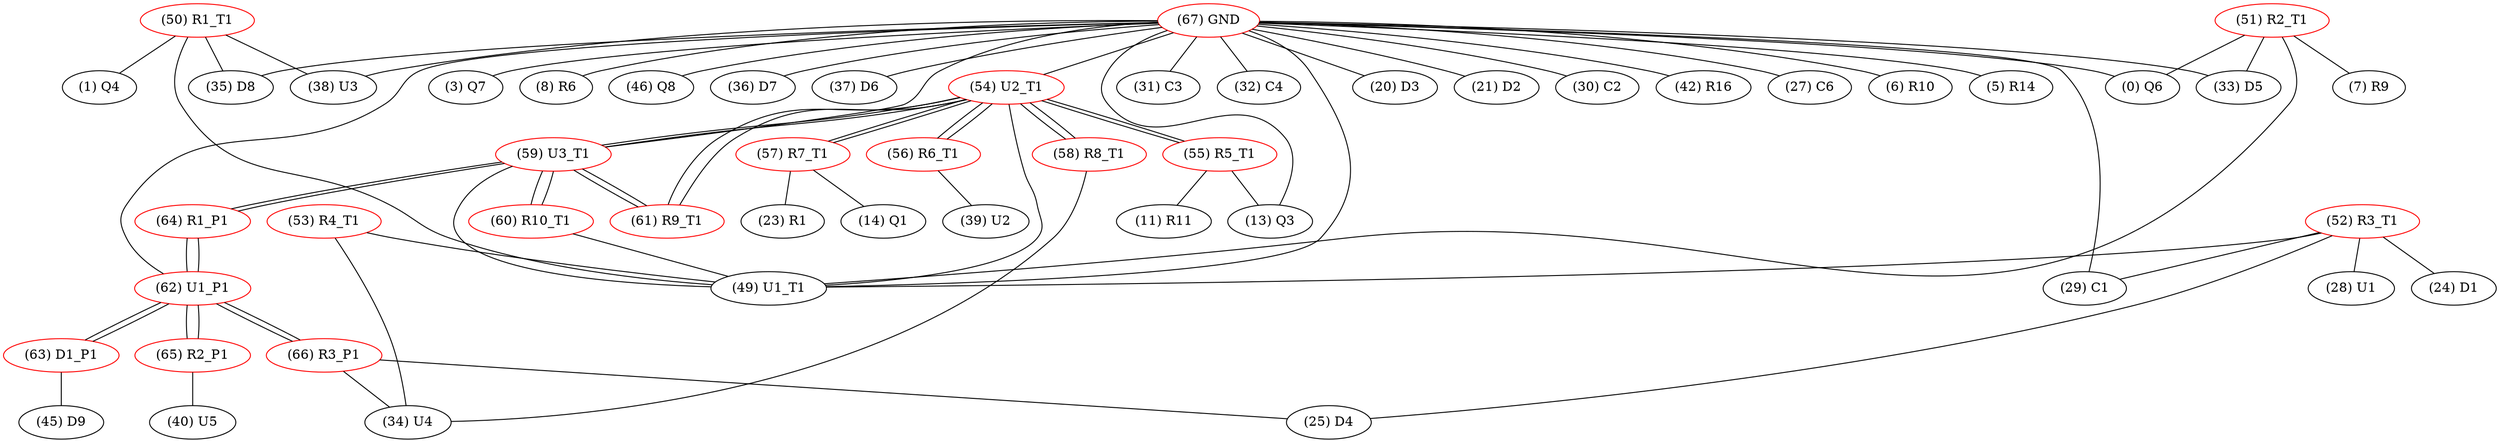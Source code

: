 graph {
	50 [label="(50) R1_T1" color=red]
	1 [label="(1) Q4"]
	35 [label="(35) D8"]
	38 [label="(38) U3"]
	49 [label="(49) U1_T1"]
	51 [label="(51) R2_T1" color=red]
	0 [label="(0) Q6"]
	7 [label="(7) R9"]
	33 [label="(33) D5"]
	49 [label="(49) U1_T1"]
	52 [label="(52) R3_T1" color=red]
	24 [label="(24) D1"]
	25 [label="(25) D4"]
	28 [label="(28) U1"]
	29 [label="(29) C1"]
	49 [label="(49) U1_T1"]
	53 [label="(53) R4_T1" color=red]
	34 [label="(34) U4"]
	49 [label="(49) U1_T1"]
	54 [label="(54) U2_T1" color=red]
	57 [label="(57) R7_T1"]
	58 [label="(58) R8_T1"]
	55 [label="(55) R5_T1"]
	56 [label="(56) R6_T1"]
	59 [label="(59) U3_T1"]
	49 [label="(49) U1_T1"]
	61 [label="(61) R9_T1"]
	55 [label="(55) R5_T1" color=red]
	11 [label="(11) R11"]
	13 [label="(13) Q3"]
	54 [label="(54) U2_T1"]
	56 [label="(56) R6_T1" color=red]
	39 [label="(39) U2"]
	54 [label="(54) U2_T1"]
	57 [label="(57) R7_T1" color=red]
	23 [label="(23) R1"]
	14 [label="(14) Q1"]
	54 [label="(54) U2_T1"]
	58 [label="(58) R8_T1" color=red]
	34 [label="(34) U4"]
	54 [label="(54) U2_T1"]
	59 [label="(59) U3_T1" color=red]
	54 [label="(54) U2_T1"]
	49 [label="(49) U1_T1"]
	61 [label="(61) R9_T1"]
	60 [label="(60) R10_T1"]
	64 [label="(64) R1_P1"]
	60 [label="(60) R10_T1" color=red]
	59 [label="(59) U3_T1"]
	49 [label="(49) U1_T1"]
	61 [label="(61) R9_T1" color=red]
	54 [label="(54) U2_T1"]
	59 [label="(59) U3_T1"]
	62 [label="(62) U1_P1" color=red]
	63 [label="(63) D1_P1"]
	65 [label="(65) R2_P1"]
	66 [label="(66) R3_P1"]
	64 [label="(64) R1_P1"]
	63 [label="(63) D1_P1" color=red]
	45 [label="(45) D9"]
	62 [label="(62) U1_P1"]
	64 [label="(64) R1_P1" color=red]
	59 [label="(59) U3_T1"]
	62 [label="(62) U1_P1"]
	65 [label="(65) R2_P1" color=red]
	40 [label="(40) U5"]
	62 [label="(62) U1_P1"]
	66 [label="(66) R3_P1" color=red]
	34 [label="(34) U4"]
	25 [label="(25) D4"]
	62 [label="(62) U1_P1"]
	67 [label="(67) GND" color=red]
	31 [label="(31) C3"]
	32 [label="(32) C4"]
	20 [label="(20) D3"]
	0 [label="(0) Q6"]
	21 [label="(21) D2"]
	30 [label="(30) C2"]
	38 [label="(38) U3"]
	29 [label="(29) C1"]
	42 [label="(42) R16"]
	27 [label="(27) C6"]
	6 [label="(6) R10"]
	5 [label="(5) R14"]
	3 [label="(3) Q7"]
	13 [label="(13) Q3"]
	8 [label="(8) R6"]
	33 [label="(33) D5"]
	35 [label="(35) D8"]
	46 [label="(46) Q8"]
	36 [label="(36) D7"]
	37 [label="(37) D6"]
	54 [label="(54) U2_T1"]
	59 [label="(59) U3_T1"]
	49 [label="(49) U1_T1"]
	62 [label="(62) U1_P1"]
	50 -- 1
	50 -- 35
	50 -- 38
	50 -- 49
	51 -- 0
	51 -- 7
	51 -- 33
	51 -- 49
	52 -- 24
	52 -- 25
	52 -- 28
	52 -- 29
	52 -- 49
	53 -- 34
	53 -- 49
	54 -- 57
	54 -- 58
	54 -- 55
	54 -- 56
	54 -- 59
	54 -- 49
	54 -- 61
	55 -- 11
	55 -- 13
	55 -- 54
	56 -- 39
	56 -- 54
	57 -- 23
	57 -- 14
	57 -- 54
	58 -- 34
	58 -- 54
	59 -- 54
	59 -- 49
	59 -- 61
	59 -- 60
	59 -- 64
	60 -- 59
	60 -- 49
	61 -- 54
	61 -- 59
	62 -- 63
	62 -- 65
	62 -- 66
	62 -- 64
	63 -- 45
	63 -- 62
	64 -- 59
	64 -- 62
	65 -- 40
	65 -- 62
	66 -- 34
	66 -- 25
	66 -- 62
	67 -- 31
	67 -- 32
	67 -- 20
	67 -- 0
	67 -- 21
	67 -- 30
	67 -- 38
	67 -- 29
	67 -- 42
	67 -- 27
	67 -- 6
	67 -- 5
	67 -- 3
	67 -- 13
	67 -- 8
	67 -- 33
	67 -- 35
	67 -- 46
	67 -- 36
	67 -- 37
	67 -- 54
	67 -- 59
	67 -- 49
	67 -- 62
}